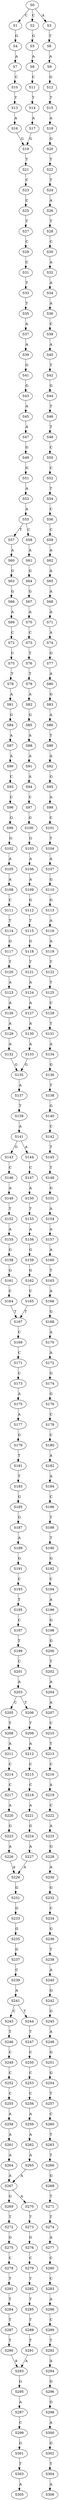 strict digraph  {
	S0 -> S1 [ label = C ];
	S0 -> S2 [ label = C ];
	S0 -> S3 [ label = A ];
	S1 -> S4 [ label = G ];
	S2 -> S5 [ label = G ];
	S3 -> S6 [ label = T ];
	S4 -> S7 [ label = A ];
	S5 -> S8 [ label = A ];
	S6 -> S9 [ label = A ];
	S7 -> S10 [ label = C ];
	S8 -> S11 [ label = C ];
	S9 -> S12 [ label = G ];
	S10 -> S13 [ label = T ];
	S11 -> S14 [ label = T ];
	S12 -> S15 [ label = T ];
	S13 -> S16 [ label = A ];
	S14 -> S17 [ label = A ];
	S15 -> S18 [ label = A ];
	S16 -> S19 [ label = G ];
	S17 -> S19 [ label = G ];
	S18 -> S20 [ label = G ];
	S19 -> S21 [ label = T ];
	S20 -> S22 [ label = T ];
	S21 -> S23 [ label = C ];
	S22 -> S24 [ label = T ];
	S23 -> S25 [ label = C ];
	S24 -> S26 [ label = A ];
	S25 -> S27 [ label = T ];
	S26 -> S28 [ label = T ];
	S27 -> S29 [ label = C ];
	S28 -> S30 [ label = C ];
	S29 -> S31 [ label = C ];
	S30 -> S32 [ label = A ];
	S31 -> S33 [ label = T ];
	S32 -> S34 [ label = A ];
	S33 -> S35 [ label = T ];
	S34 -> S36 [ label = A ];
	S35 -> S37 [ label = A ];
	S36 -> S38 [ label = C ];
	S37 -> S39 [ label = A ];
	S38 -> S40 [ label = A ];
	S39 -> S41 [ label = G ];
	S40 -> S42 [ label = T ];
	S41 -> S43 [ label = G ];
	S42 -> S44 [ label = G ];
	S43 -> S45 [ label = A ];
	S44 -> S46 [ label = T ];
	S45 -> S47 [ label = A ];
	S46 -> S48 [ label = T ];
	S47 -> S49 [ label = G ];
	S48 -> S50 [ label = C ];
	S49 -> S51 [ label = G ];
	S50 -> S52 [ label = C ];
	S51 -> S53 [ label = A ];
	S52 -> S54 [ label = T ];
	S53 -> S55 [ label = A ];
	S54 -> S56 [ label = C ];
	S55 -> S57 [ label = T ];
	S55 -> S58 [ label = C ];
	S56 -> S59 [ label = C ];
	S57 -> S60 [ label = A ];
	S58 -> S61 [ label = A ];
	S59 -> S62 [ label = A ];
	S60 -> S63 [ label = G ];
	S61 -> S64 [ label = G ];
	S62 -> S65 [ label = A ];
	S63 -> S66 [ label = G ];
	S64 -> S67 [ label = G ];
	S65 -> S68 [ label = A ];
	S66 -> S69 [ label = A ];
	S67 -> S70 [ label = A ];
	S68 -> S71 [ label = A ];
	S69 -> S72 [ label = C ];
	S70 -> S73 [ label = C ];
	S71 -> S74 [ label = A ];
	S72 -> S75 [ label = C ];
	S73 -> S76 [ label = T ];
	S74 -> S77 [ label = G ];
	S75 -> S78 [ label = T ];
	S76 -> S79 [ label = T ];
	S77 -> S80 [ label = A ];
	S78 -> S81 [ label = A ];
	S79 -> S82 [ label = A ];
	S80 -> S83 [ label = G ];
	S81 -> S84 [ label = G ];
	S82 -> S85 [ label = G ];
	S83 -> S86 [ label = A ];
	S84 -> S87 [ label = A ];
	S85 -> S88 [ label = A ];
	S86 -> S89 [ label = T ];
	S87 -> S90 [ label = A ];
	S88 -> S91 [ label = A ];
	S89 -> S92 [ label = A ];
	S90 -> S93 [ label = C ];
	S91 -> S94 [ label = A ];
	S92 -> S95 [ label = G ];
	S93 -> S96 [ label = C ];
	S94 -> S97 [ label = C ];
	S95 -> S98 [ label = A ];
	S96 -> S99 [ label = G ];
	S97 -> S100 [ label = G ];
	S98 -> S101 [ label = C ];
	S99 -> S102 [ label = G ];
	S100 -> S103 [ label = G ];
	S101 -> S104 [ label = T ];
	S102 -> S105 [ label = A ];
	S103 -> S106 [ label = A ];
	S104 -> S107 [ label = A ];
	S105 -> S108 [ label = A ];
	S106 -> S109 [ label = A ];
	S107 -> S110 [ label = G ];
	S108 -> S111 [ label = C ];
	S109 -> S112 [ label = G ];
	S110 -> S113 [ label = G ];
	S111 -> S114 [ label = T ];
	S112 -> S115 [ label = T ];
	S113 -> S116 [ label = A ];
	S114 -> S117 [ label = G ];
	S115 -> S118 [ label = G ];
	S116 -> S119 [ label = A ];
	S117 -> S120 [ label = T ];
	S118 -> S121 [ label = T ];
	S119 -> S122 [ label = T ];
	S120 -> S123 [ label = A ];
	S121 -> S124 [ label = A ];
	S122 -> S125 [ label = T ];
	S123 -> S126 [ label = A ];
	S124 -> S127 [ label = A ];
	S125 -> S128 [ label = C ];
	S126 -> S129 [ label = A ];
	S127 -> S130 [ label = A ];
	S128 -> S131 [ label = T ];
	S129 -> S132 [ label = A ];
	S130 -> S133 [ label = A ];
	S131 -> S134 [ label = A ];
	S132 -> S135 [ label = G ];
	S133 -> S135 [ label = G ];
	S134 -> S136 [ label = G ];
	S135 -> S137 [ label = A ];
	S136 -> S138 [ label = T ];
	S137 -> S139 [ label = T ];
	S138 -> S140 [ label = G ];
	S139 -> S141 [ label = A ];
	S140 -> S142 [ label = C ];
	S141 -> S143 [ label = G ];
	S141 -> S144 [ label = A ];
	S142 -> S145 [ label = T ];
	S143 -> S146 [ label = C ];
	S144 -> S147 [ label = C ];
	S145 -> S148 [ label = T ];
	S146 -> S149 [ label = A ];
	S147 -> S150 [ label = A ];
	S148 -> S151 [ label = G ];
	S149 -> S152 [ label = T ];
	S150 -> S153 [ label = T ];
	S151 -> S154 [ label = A ];
	S152 -> S155 [ label = A ];
	S153 -> S156 [ label = A ];
	S154 -> S157 [ label = A ];
	S155 -> S158 [ label = G ];
	S156 -> S159 [ label = G ];
	S157 -> S160 [ label = A ];
	S158 -> S161 [ label = G ];
	S159 -> S162 [ label = G ];
	S160 -> S163 [ label = T ];
	S161 -> S164 [ label = C ];
	S162 -> S165 [ label = C ];
	S163 -> S166 [ label = A ];
	S164 -> S167 [ label = T ];
	S165 -> S167 [ label = T ];
	S166 -> S168 [ label = G ];
	S167 -> S169 [ label = C ];
	S168 -> S170 [ label = A ];
	S169 -> S171 [ label = C ];
	S170 -> S172 [ label = A ];
	S171 -> S173 [ label = C ];
	S172 -> S174 [ label = G ];
	S173 -> S175 [ label = A ];
	S174 -> S176 [ label = G ];
	S175 -> S177 [ label = A ];
	S176 -> S178 [ label = C ];
	S177 -> S179 [ label = G ];
	S178 -> S180 [ label = C ];
	S179 -> S181 [ label = T ];
	S180 -> S182 [ label = A ];
	S181 -> S183 [ label = T ];
	S182 -> S184 [ label = A ];
	S183 -> S185 [ label = G ];
	S184 -> S186 [ label = C ];
	S185 -> S187 [ label = G ];
	S186 -> S188 [ label = T ];
	S187 -> S189 [ label = A ];
	S188 -> S190 [ label = T ];
	S189 -> S191 [ label = G ];
	S190 -> S192 [ label = G ];
	S191 -> S193 [ label = C ];
	S192 -> S194 [ label = C ];
	S193 -> S195 [ label = T ];
	S194 -> S196 [ label = A ];
	S195 -> S197 [ label = C ];
	S196 -> S198 [ label = G ];
	S197 -> S199 [ label = T ];
	S198 -> S200 [ label = G ];
	S199 -> S201 [ label = C ];
	S200 -> S202 [ label = T ];
	S201 -> S203 [ label = A ];
	S202 -> S204 [ label = A ];
	S203 -> S205 [ label = C ];
	S203 -> S206 [ label = T ];
	S204 -> S207 [ label = A ];
	S205 -> S208 [ label = T ];
	S206 -> S209 [ label = T ];
	S207 -> S210 [ label = C ];
	S208 -> S211 [ label = A ];
	S209 -> S212 [ label = A ];
	S210 -> S213 [ label = T ];
	S211 -> S214 [ label = C ];
	S212 -> S215 [ label = C ];
	S213 -> S216 [ label = C ];
	S214 -> S217 [ label = C ];
	S215 -> S218 [ label = C ];
	S216 -> S219 [ label = A ];
	S217 -> S220 [ label = A ];
	S218 -> S221 [ label = A ];
	S219 -> S222 [ label = C ];
	S220 -> S223 [ label = G ];
	S221 -> S224 [ label = G ];
	S222 -> S225 [ label = A ];
	S223 -> S226 [ label = A ];
	S224 -> S227 [ label = A ];
	S225 -> S228 [ label = G ];
	S226 -> S229 [ label = A ];
	S227 -> S229 [ label = A ];
	S228 -> S230 [ label = A ];
	S229 -> S231 [ label = G ];
	S230 -> S232 [ label = G ];
	S231 -> S233 [ label = G ];
	S232 -> S234 [ label = C ];
	S233 -> S235 [ label = G ];
	S234 -> S236 [ label = G ];
	S235 -> S237 [ label = G ];
	S236 -> S238 [ label = T ];
	S237 -> S239 [ label = C ];
	S238 -> S240 [ label = A ];
	S239 -> S241 [ label = A ];
	S240 -> S242 [ label = G ];
	S241 -> S243 [ label = C ];
	S241 -> S244 [ label = T ];
	S242 -> S245 [ label = G ];
	S243 -> S246 [ label = T ];
	S244 -> S247 [ label = T ];
	S245 -> S248 [ label = A ];
	S246 -> S249 [ label = C ];
	S247 -> S250 [ label = C ];
	S248 -> S251 [ label = G ];
	S249 -> S252 [ label = C ];
	S250 -> S253 [ label = C ];
	S251 -> S254 [ label = G ];
	S252 -> S255 [ label = C ];
	S253 -> S256 [ label = C ];
	S254 -> S257 [ label = T ];
	S255 -> S258 [ label = A ];
	S256 -> S259 [ label = A ];
	S257 -> S260 [ label = C ];
	S258 -> S261 [ label = A ];
	S259 -> S262 [ label = A ];
	S260 -> S263 [ label = T ];
	S261 -> S264 [ label = A ];
	S262 -> S265 [ label = A ];
	S263 -> S266 [ label = T ];
	S264 -> S267 [ label = A ];
	S265 -> S267 [ label = A ];
	S266 -> S268 [ label = G ];
	S267 -> S269 [ label = G ];
	S267 -> S270 [ label = A ];
	S268 -> S271 [ label = T ];
	S269 -> S272 [ label = T ];
	S270 -> S273 [ label = T ];
	S271 -> S274 [ label = T ];
	S272 -> S275 [ label = G ];
	S273 -> S276 [ label = G ];
	S274 -> S277 [ label = A ];
	S275 -> S278 [ label = C ];
	S276 -> S279 [ label = C ];
	S277 -> S280 [ label = C ];
	S278 -> S281 [ label = T ];
	S279 -> S282 [ label = T ];
	S280 -> S283 [ label = C ];
	S281 -> S284 [ label = T ];
	S282 -> S285 [ label = T ];
	S283 -> S286 [ label = A ];
	S284 -> S287 [ label = T ];
	S285 -> S288 [ label = T ];
	S286 -> S289 [ label = C ];
	S287 -> S290 [ label = T ];
	S288 -> S291 [ label = T ];
	S289 -> S292 [ label = T ];
	S290 -> S293 [ label = A ];
	S291 -> S293 [ label = A ];
	S292 -> S294 [ label = A ];
	S293 -> S295 [ label = G ];
	S294 -> S296 [ label = G ];
	S295 -> S297 [ label = A ];
	S296 -> S298 [ label = G ];
	S297 -> S299 [ label = C ];
	S298 -> S300 [ label = A ];
	S299 -> S301 [ label = G ];
	S300 -> S302 [ label = G ];
	S301 -> S303 [ label = T ];
	S302 -> S304 [ label = T ];
	S303 -> S305 [ label = A ];
	S304 -> S306 [ label = A ];
}
